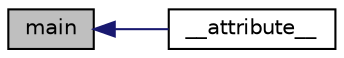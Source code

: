 digraph "main"
{
  edge [fontname="Helvetica",fontsize="10",labelfontname="Helvetica",labelfontsize="10"];
  node [fontname="Helvetica",fontsize="10",shape=record];
  rankdir="LR";
  Node11 [label="main",height=0.2,width=0.4,color="black", fillcolor="grey75", style="filled", fontcolor="black"];
  Node11 -> Node12 [dir="back",color="midnightblue",fontsize="10",style="solid",fontname="Helvetica"];
  Node12 [label="__attribute__",height=0.2,width=0.4,color="black", fillcolor="white", style="filled",URL="$d0/dc9/init_8cpp.html#a0d37a7d8737cbd20700740c969fca192"];
}
